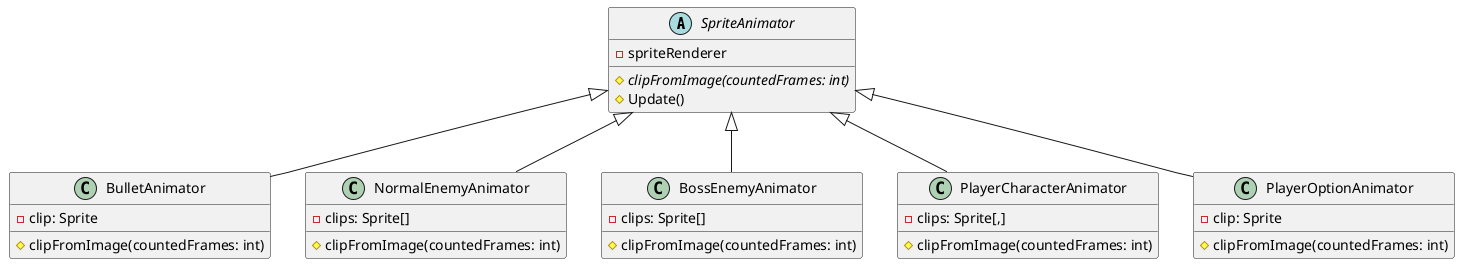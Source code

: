 @startuml SpriteAnimator
abstract SpriteAnimator {
    -spriteRenderer
    #{abstract} clipFromImage(countedFrames: int)
    #Update()
}

class BulletAnimator {
    -clip: Sprite
    #clipFromImage(countedFrames: int)
}

class NormalEnemyAnimator {
    -clips: Sprite[]
    #clipFromImage(countedFrames: int)
}

class BossEnemyAnimator {
    -clips: Sprite[]
    #clipFromImage(countedFrames: int)
}

class PlayerCharacterAnimator {
    -clips: Sprite[,]
    #clipFromImage(countedFrames: int)
}

class PlayerOptionAnimator {
    -clip: Sprite
    #clipFromImage(countedFrames: int)
}

SpriteAnimator <|-- BulletAnimator
SpriteAnimator <|-- NormalEnemyAnimator
SpriteAnimator <|-- BossEnemyAnimator
SpriteAnimator <|-- PlayerCharacterAnimator
SpriteAnimator <|-- PlayerOptionAnimator
@enduml

@startuml WrapperClass
class Activity {
    +Erase()
    +IsEnabled(): bool
    +Spawned()
}

abstract CollisionHandler {
    -damage: int
    -hitPoint: int
    +GetDamage(): int
    +GetHitPoint(): int
    +SetHitPoint(hitPoint: int)
    #{abstract} OnTriggerEnter2D(other)
}

class BulletCollisionHandler {
    #OnTriggerEnter2D(other)
}

class EnemyCollisionHandler {
    #OnTriggerEnter2D(other)
}

class PlayerCollisionHandler {
    #OnTriggerEnter2D(other)
}

BulletCollisionHandler --|> CollisionHandler
EnemyCollisionHandler --|> CollisionHandler
PlayerCollisionHandler --|> CollisionHandler

abstract MoverController {
    -angle: float
    -speed: float
    -rigidBody2D
    +GetPosition(): Vector2
    +SetPosition(position: Vector2)
    +GetAngle(): float
    +SetAngle(angle: float)
    +GetSpeed(): float
    +SetSpeed(speed: float)
    #{abstract} FixedUpdate()
}

class PlayerCharacterController {
    #FixedUpdate()
}

class PlayerOptionController {
    #FixedUpdate()
}

PlayerController <|-- PlayerOptionController
PlayerController <|-- PlayerCharacterController

class BulletController {
    #FixedUpdate()
}

class EnemyController {
    #FixedUpdate()
}

class PlayerController {
    #FixedUpdate()
}

MoverController <|-- BulletController
MoverController <|-- EnemyController
MoverController <|-- PlayerController

abstract Mover {
    +Erase()
    +IsEnabled(): bool
    +GetDamage(): int
    +GetHitPoint(): int
    +SetHitPoint(hitPoint: int)
    +GetPosition(): Vector2
    +SetPosition(position: Vector2)
    +GetAngle(): float
    +SetAngle(angle: float)
    +GetSpeed(): float
    +SetSpeed(speed: float)
}
note right of Mover
    Wrapper class
end note

Mover "1" o-- "1" MoverController : Delegate
Activity "1" --o "1" Mover : Delegate
CollisionHandler "1" --o "1" Mover : Delegate
@enduml